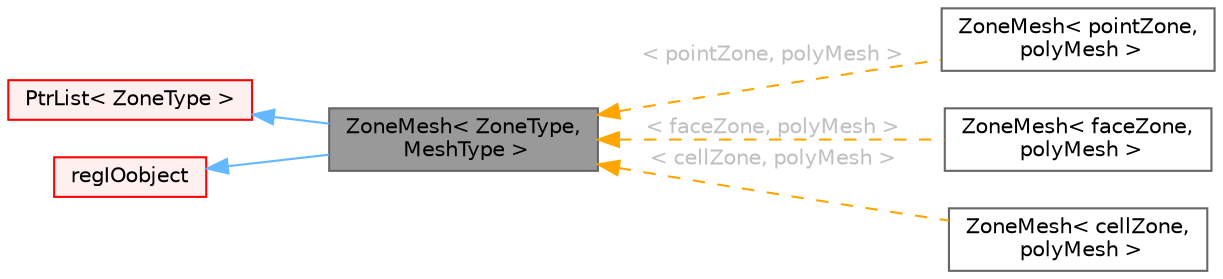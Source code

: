 digraph "ZoneMesh&lt; ZoneType, MeshType &gt;"
{
 // LATEX_PDF_SIZE
  bgcolor="transparent";
  edge [fontname=Helvetica,fontsize=10,labelfontname=Helvetica,labelfontsize=10];
  node [fontname=Helvetica,fontsize=10,shape=box,height=0.2,width=0.4];
  rankdir="LR";
  Node1 [id="Node000001",label="ZoneMesh\< ZoneType,\l MeshType \>",height=0.2,width=0.4,color="gray40", fillcolor="grey60", style="filled", fontcolor="black",tooltip="A list of mesh zones."];
  Node2 -> Node1 [id="edge1_Node000001_Node000002",dir="back",color="steelblue1",style="solid",tooltip=" "];
  Node2 [id="Node000002",label="PtrList\< ZoneType \>",height=0.2,width=0.4,color="red", fillcolor="#FFF0F0", style="filled",URL="$classFoam_1_1PtrList.html",tooltip=" "];
  Node6 -> Node1 [id="edge2_Node000001_Node000006",dir="back",color="steelblue1",style="solid",tooltip=" "];
  Node6 [id="Node000006",label="regIOobject",height=0.2,width=0.4,color="red", fillcolor="#FFF0F0", style="filled",URL="$classFoam_1_1regIOobject.html",tooltip="regIOobject is an abstract class derived from IOobject to handle automatic object registration with t..."];
  Node1 -> Node9 [id="edge3_Node000001_Node000009",dir="back",color="orange",style="dashed",tooltip=" ",label=" \< pointZone, polyMesh \>",fontcolor="grey" ];
  Node9 [id="Node000009",label="ZoneMesh\< pointZone,\l polyMesh \>",height=0.2,width=0.4,color="gray40", fillcolor="white", style="filled",URL="$classFoam_1_1ZoneMesh.html",tooltip=" "];
  Node1 -> Node10 [id="edge4_Node000001_Node000010",dir="back",color="orange",style="dashed",tooltip=" ",label=" \< faceZone, polyMesh \>",fontcolor="grey" ];
  Node10 [id="Node000010",label="ZoneMesh\< faceZone,\l polyMesh \>",height=0.2,width=0.4,color="gray40", fillcolor="white", style="filled",URL="$classFoam_1_1ZoneMesh.html",tooltip=" "];
  Node1 -> Node11 [id="edge5_Node000001_Node000011",dir="back",color="orange",style="dashed",tooltip=" ",label=" \< cellZone, polyMesh \>",fontcolor="grey" ];
  Node11 [id="Node000011",label="ZoneMesh\< cellZone,\l polyMesh \>",height=0.2,width=0.4,color="gray40", fillcolor="white", style="filled",URL="$classFoam_1_1ZoneMesh.html",tooltip=" "];
}
